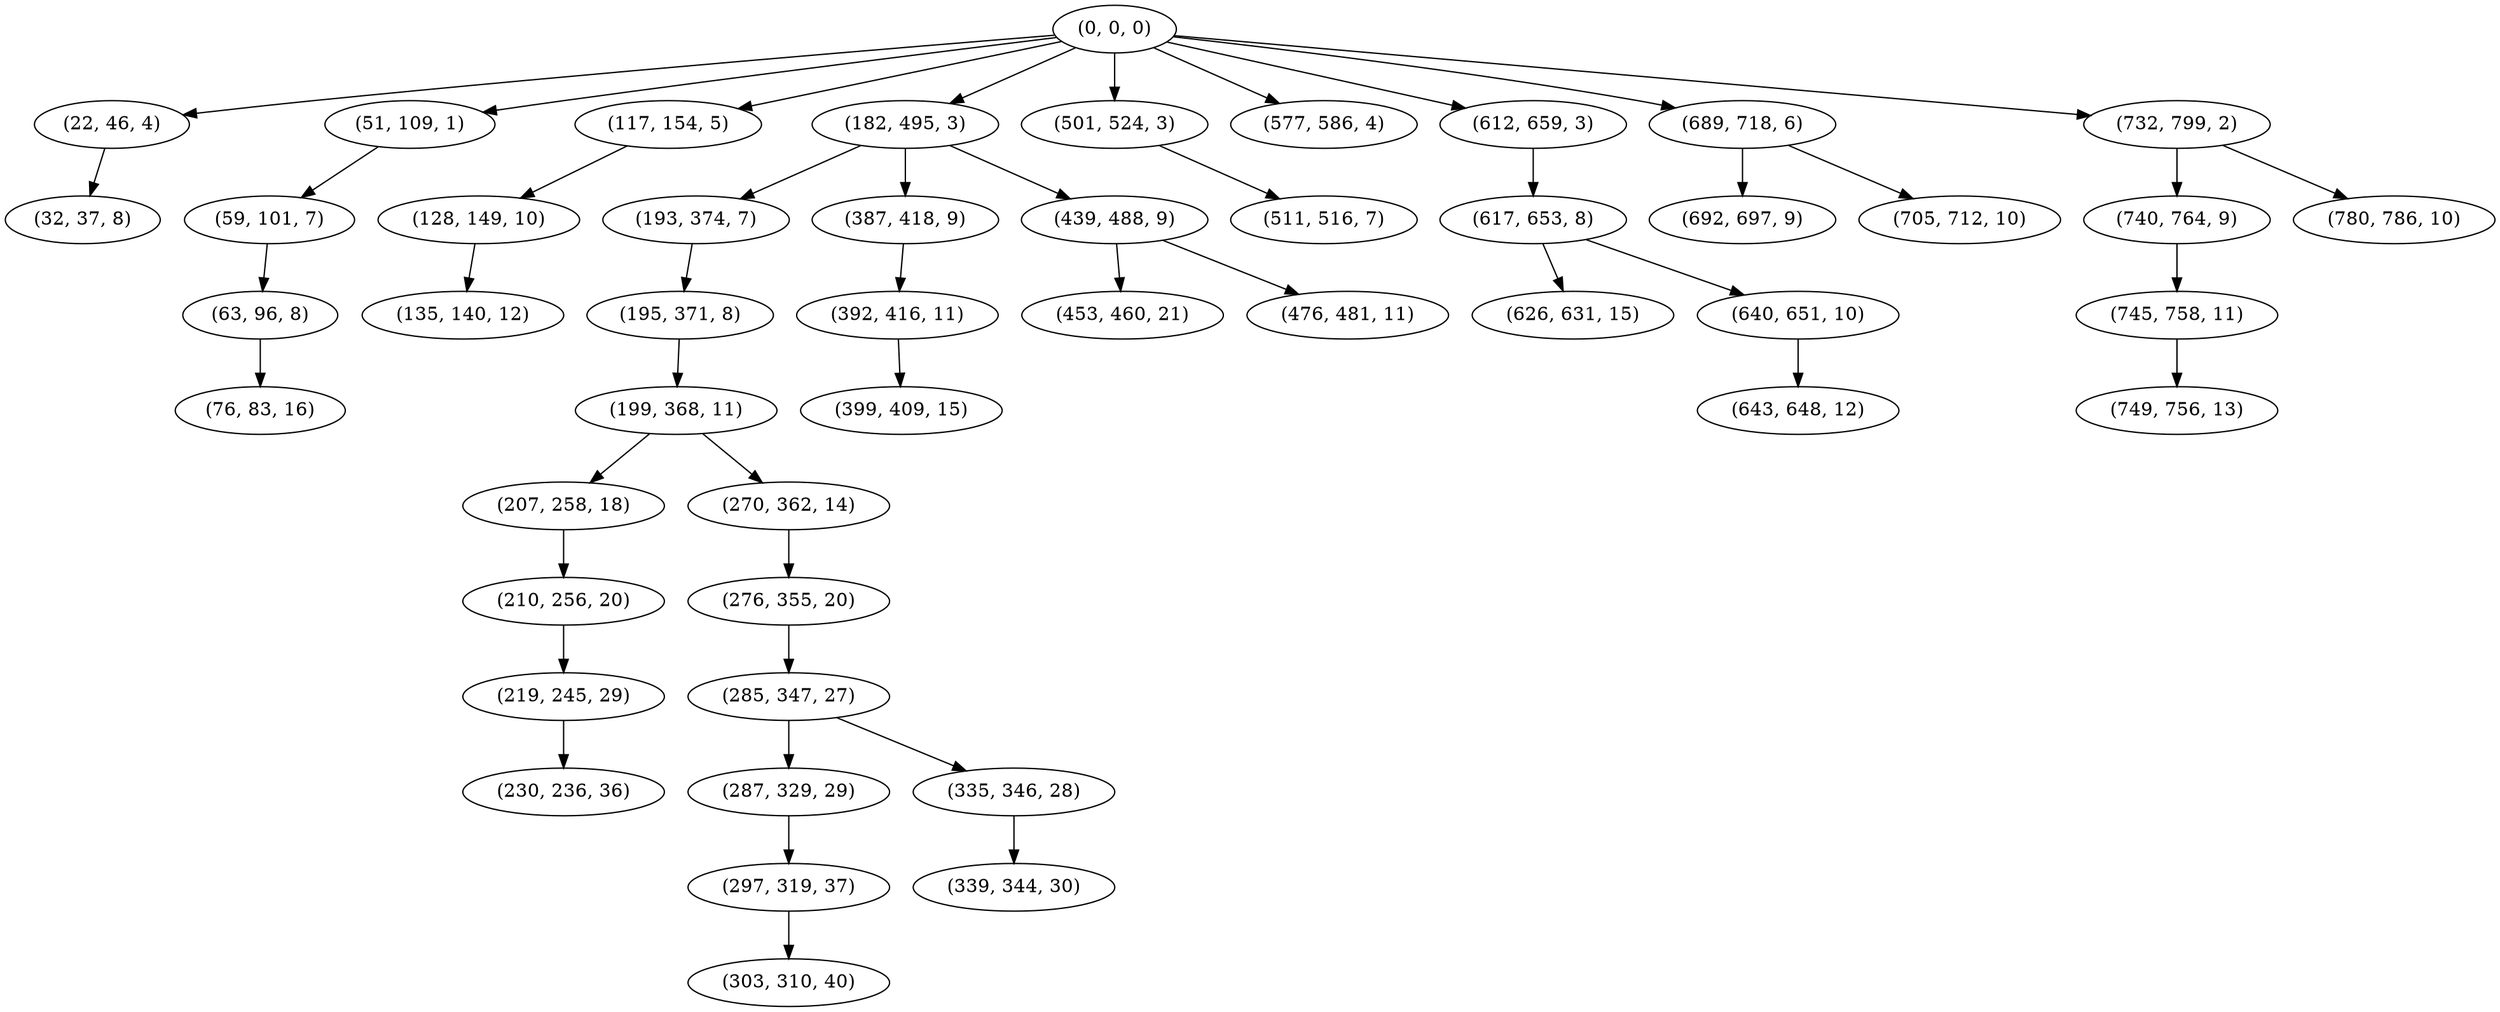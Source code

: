 digraph tree {
    "(0, 0, 0)";
    "(22, 46, 4)";
    "(32, 37, 8)";
    "(51, 109, 1)";
    "(59, 101, 7)";
    "(63, 96, 8)";
    "(76, 83, 16)";
    "(117, 154, 5)";
    "(128, 149, 10)";
    "(135, 140, 12)";
    "(182, 495, 3)";
    "(193, 374, 7)";
    "(195, 371, 8)";
    "(199, 368, 11)";
    "(207, 258, 18)";
    "(210, 256, 20)";
    "(219, 245, 29)";
    "(230, 236, 36)";
    "(270, 362, 14)";
    "(276, 355, 20)";
    "(285, 347, 27)";
    "(287, 329, 29)";
    "(297, 319, 37)";
    "(303, 310, 40)";
    "(335, 346, 28)";
    "(339, 344, 30)";
    "(387, 418, 9)";
    "(392, 416, 11)";
    "(399, 409, 15)";
    "(439, 488, 9)";
    "(453, 460, 21)";
    "(476, 481, 11)";
    "(501, 524, 3)";
    "(511, 516, 7)";
    "(577, 586, 4)";
    "(612, 659, 3)";
    "(617, 653, 8)";
    "(626, 631, 15)";
    "(640, 651, 10)";
    "(643, 648, 12)";
    "(689, 718, 6)";
    "(692, 697, 9)";
    "(705, 712, 10)";
    "(732, 799, 2)";
    "(740, 764, 9)";
    "(745, 758, 11)";
    "(749, 756, 13)";
    "(780, 786, 10)";
    "(0, 0, 0)" -> "(22, 46, 4)";
    "(0, 0, 0)" -> "(51, 109, 1)";
    "(0, 0, 0)" -> "(117, 154, 5)";
    "(0, 0, 0)" -> "(182, 495, 3)";
    "(0, 0, 0)" -> "(501, 524, 3)";
    "(0, 0, 0)" -> "(577, 586, 4)";
    "(0, 0, 0)" -> "(612, 659, 3)";
    "(0, 0, 0)" -> "(689, 718, 6)";
    "(0, 0, 0)" -> "(732, 799, 2)";
    "(22, 46, 4)" -> "(32, 37, 8)";
    "(51, 109, 1)" -> "(59, 101, 7)";
    "(59, 101, 7)" -> "(63, 96, 8)";
    "(63, 96, 8)" -> "(76, 83, 16)";
    "(117, 154, 5)" -> "(128, 149, 10)";
    "(128, 149, 10)" -> "(135, 140, 12)";
    "(182, 495, 3)" -> "(193, 374, 7)";
    "(182, 495, 3)" -> "(387, 418, 9)";
    "(182, 495, 3)" -> "(439, 488, 9)";
    "(193, 374, 7)" -> "(195, 371, 8)";
    "(195, 371, 8)" -> "(199, 368, 11)";
    "(199, 368, 11)" -> "(207, 258, 18)";
    "(199, 368, 11)" -> "(270, 362, 14)";
    "(207, 258, 18)" -> "(210, 256, 20)";
    "(210, 256, 20)" -> "(219, 245, 29)";
    "(219, 245, 29)" -> "(230, 236, 36)";
    "(270, 362, 14)" -> "(276, 355, 20)";
    "(276, 355, 20)" -> "(285, 347, 27)";
    "(285, 347, 27)" -> "(287, 329, 29)";
    "(285, 347, 27)" -> "(335, 346, 28)";
    "(287, 329, 29)" -> "(297, 319, 37)";
    "(297, 319, 37)" -> "(303, 310, 40)";
    "(335, 346, 28)" -> "(339, 344, 30)";
    "(387, 418, 9)" -> "(392, 416, 11)";
    "(392, 416, 11)" -> "(399, 409, 15)";
    "(439, 488, 9)" -> "(453, 460, 21)";
    "(439, 488, 9)" -> "(476, 481, 11)";
    "(501, 524, 3)" -> "(511, 516, 7)";
    "(612, 659, 3)" -> "(617, 653, 8)";
    "(617, 653, 8)" -> "(626, 631, 15)";
    "(617, 653, 8)" -> "(640, 651, 10)";
    "(640, 651, 10)" -> "(643, 648, 12)";
    "(689, 718, 6)" -> "(692, 697, 9)";
    "(689, 718, 6)" -> "(705, 712, 10)";
    "(732, 799, 2)" -> "(740, 764, 9)";
    "(732, 799, 2)" -> "(780, 786, 10)";
    "(740, 764, 9)" -> "(745, 758, 11)";
    "(745, 758, 11)" -> "(749, 756, 13)";
}
